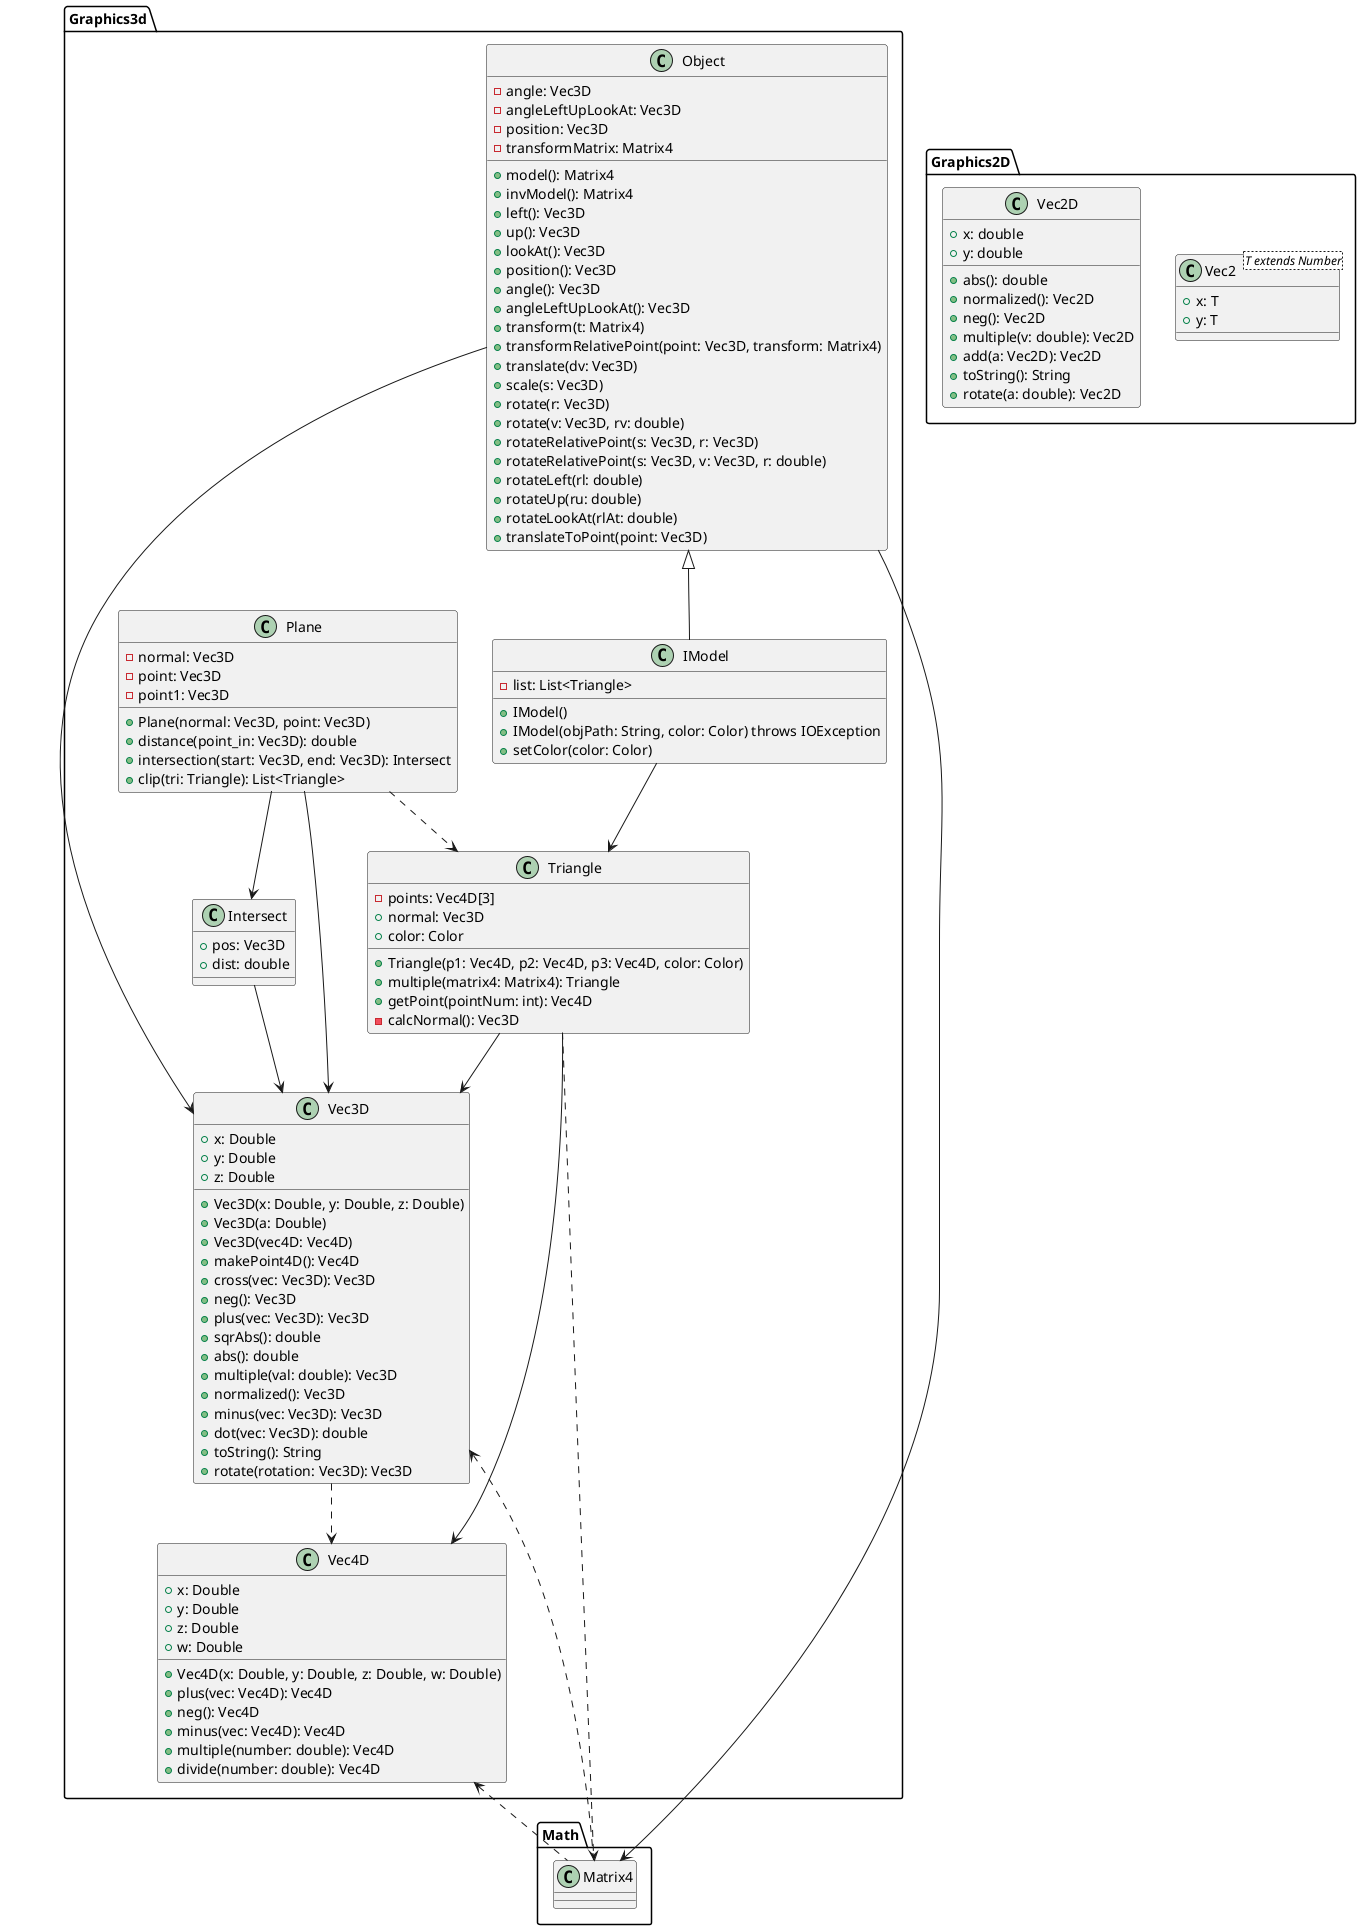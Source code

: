 @startuml
'https://plantuml.com/class-diagram


package Math {
    class Matrix4 {
    }
}

 Matrix4 .up.> Graphics3d.Vec3D
Matrix4 .up.> Graphics3d.Vec4D


package Graphics2D {
    class Vec2<T extends Number> {
        +x: T
        +y: T
    }

    class Vec2D {
        +x: double
        +y: double
        +abs(): double
        +normalized(): Vec2D
        +neg(): Vec2D
        +multiple(v: double): Vec2D
        +add(a: Vec2D): Vec2D
        +toString(): String
        +rotate(a: double): Vec2D
    }
}


package Graphics3d {
    class Vec3D {
        +x: Double
        +y: Double
        +z: Double
        +Vec3D(x: Double, y: Double, z: Double)
        +Vec3D(a: Double)
        +Vec3D(vec4D: Vec4D)
        +makePoint4D(): Vec4D
        +cross(vec: Vec3D): Vec3D
        +neg(): Vec3D
        +plus(vec: Vec3D): Vec3D
        +sqrAbs(): double
        +abs(): double
        +multiple(val: double): Vec3D
        +normalized(): Vec3D
        +minus(vec: Vec3D): Vec3D
        +dot(vec: Vec3D): double
        +toString(): String
        +rotate(rotation: Vec3D): Vec3D
    }

    Vec3D..>Vec4D

    class Vec4D {
        +x: Double
        +y: Double
        +z: Double
        +w: Double
        +Vec4D(x: Double, y: Double, z: Double, w: Double)
        +plus(vec: Vec4D): Vec4D
        +neg(): Vec4D
        +minus(vec: Vec4D): Vec4D
        +multiple(number: double): Vec4D
        +divide(number: double): Vec4D
    }


    class Triangle {
            -points: Vec4D[3]
            +normal: Vec3D
            +color: Color
            +Triangle(p1: Vec4D, p2: Vec4D, p3: Vec4D, color: Color)
            +multiple(matrix4: Matrix4): Triangle
            +getPoint(pointNum: int): Vec4D
            -calcNormal(): Vec3D
        }

    Triangle --> Vec3D
    Triangle -->Vec4D
    Triangle ..> Matrix4

    class Plane {
            -normal: Vec3D
            -point: Vec3D
            -point1: Vec3D
            +Plane(normal: Vec3D, point: Vec3D)
            +distance(point_in: Vec3D): double
            +intersection(start: Vec3D, end: Vec3D): Intersect
            +clip(tri: Triangle): List<Triangle>
        }


    Plane --> Intersect
    Plane --> Vec3D
    Plane ..> Triangle

    class Intersect {
        + pos: Vec3D
        + dist: double
    }

    Intersect --> Vec3D


         class Object {
                -angle: Vec3D
                -angleLeftUpLookAt: Vec3D
                -position: Vec3D
                -transformMatrix: Matrix4
                +model(): Matrix4
                +invModel(): Matrix4
                +left(): Vec3D
                +up(): Vec3D
                +lookAt(): Vec3D
                +position(): Vec3D
                +angle(): Vec3D
                +angleLeftUpLookAt(): Vec3D
                +transform(t: Matrix4)
                +transformRelativePoint(point: Vec3D, transform: Matrix4)
                +translate(dv: Vec3D)
                +scale(s: Vec3D)
                +rotate(r: Vec3D)
                +rotate(v: Vec3D, rv: double)
                +rotateRelativePoint(s: Vec3D, r: Vec3D)
                +rotateRelativePoint(s: Vec3D, v: Vec3D, r: double)
                +rotateLeft(rl: double)
                +rotateUp(ru: double)
                +rotateLookAt(rlAt: double)
                +translateToPoint(point: Vec3D)
            }

    Object --> Matrix4
    Object --> Vec3D

     class IModel extends Object{
            -list: List<Triangle>
            +IModel()
            +IModel(objPath: String, color: Color) throws IOException
            +setColor(color: Color)
     }

     IModel --> Triangle



}


@enduml